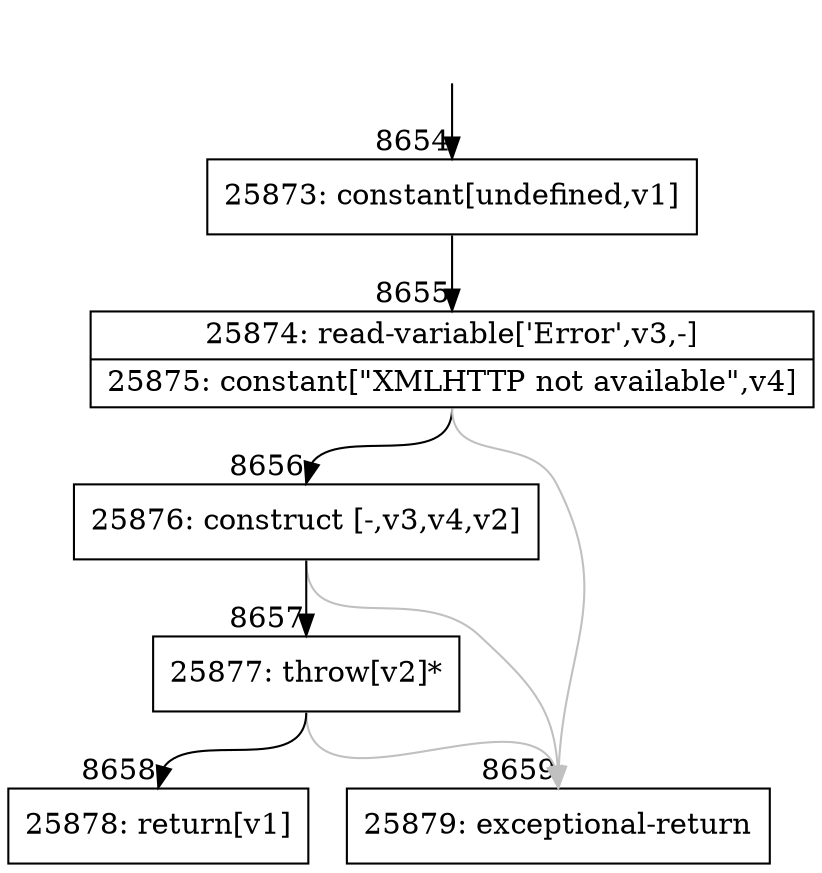 digraph {
rankdir="TD"
BB_entry584[shape=none,label=""];
BB_entry584 -> BB8654 [tailport=s, headport=n, headlabel="    8654"]
BB8654 [shape=record label="{25873: constant[undefined,v1]}" ] 
BB8654 -> BB8655 [tailport=s, headport=n, headlabel="      8655"]
BB8655 [shape=record label="{25874: read-variable['Error',v3,-]|25875: constant[\"XMLHTTP not available\",v4]}" ] 
BB8655 -> BB8656 [tailport=s, headport=n, headlabel="      8656"]
BB8655 -> BB8659 [tailport=s, headport=n, color=gray, headlabel="      8659"]
BB8656 [shape=record label="{25876: construct [-,v3,v4,v2]}" ] 
BB8656 -> BB8657 [tailport=s, headport=n, headlabel="      8657"]
BB8656 -> BB8659 [tailport=s, headport=n, color=gray]
BB8657 [shape=record label="{25877: throw[v2]*}" ] 
BB8657 -> BB8658 [tailport=s, headport=n, headlabel="      8658"]
BB8657 -> BB8659 [tailport=s, headport=n, color=gray]
BB8658 [shape=record label="{25878: return[v1]}" ] 
BB8659 [shape=record label="{25879: exceptional-return}" ] 
//#$~ 12144
}
